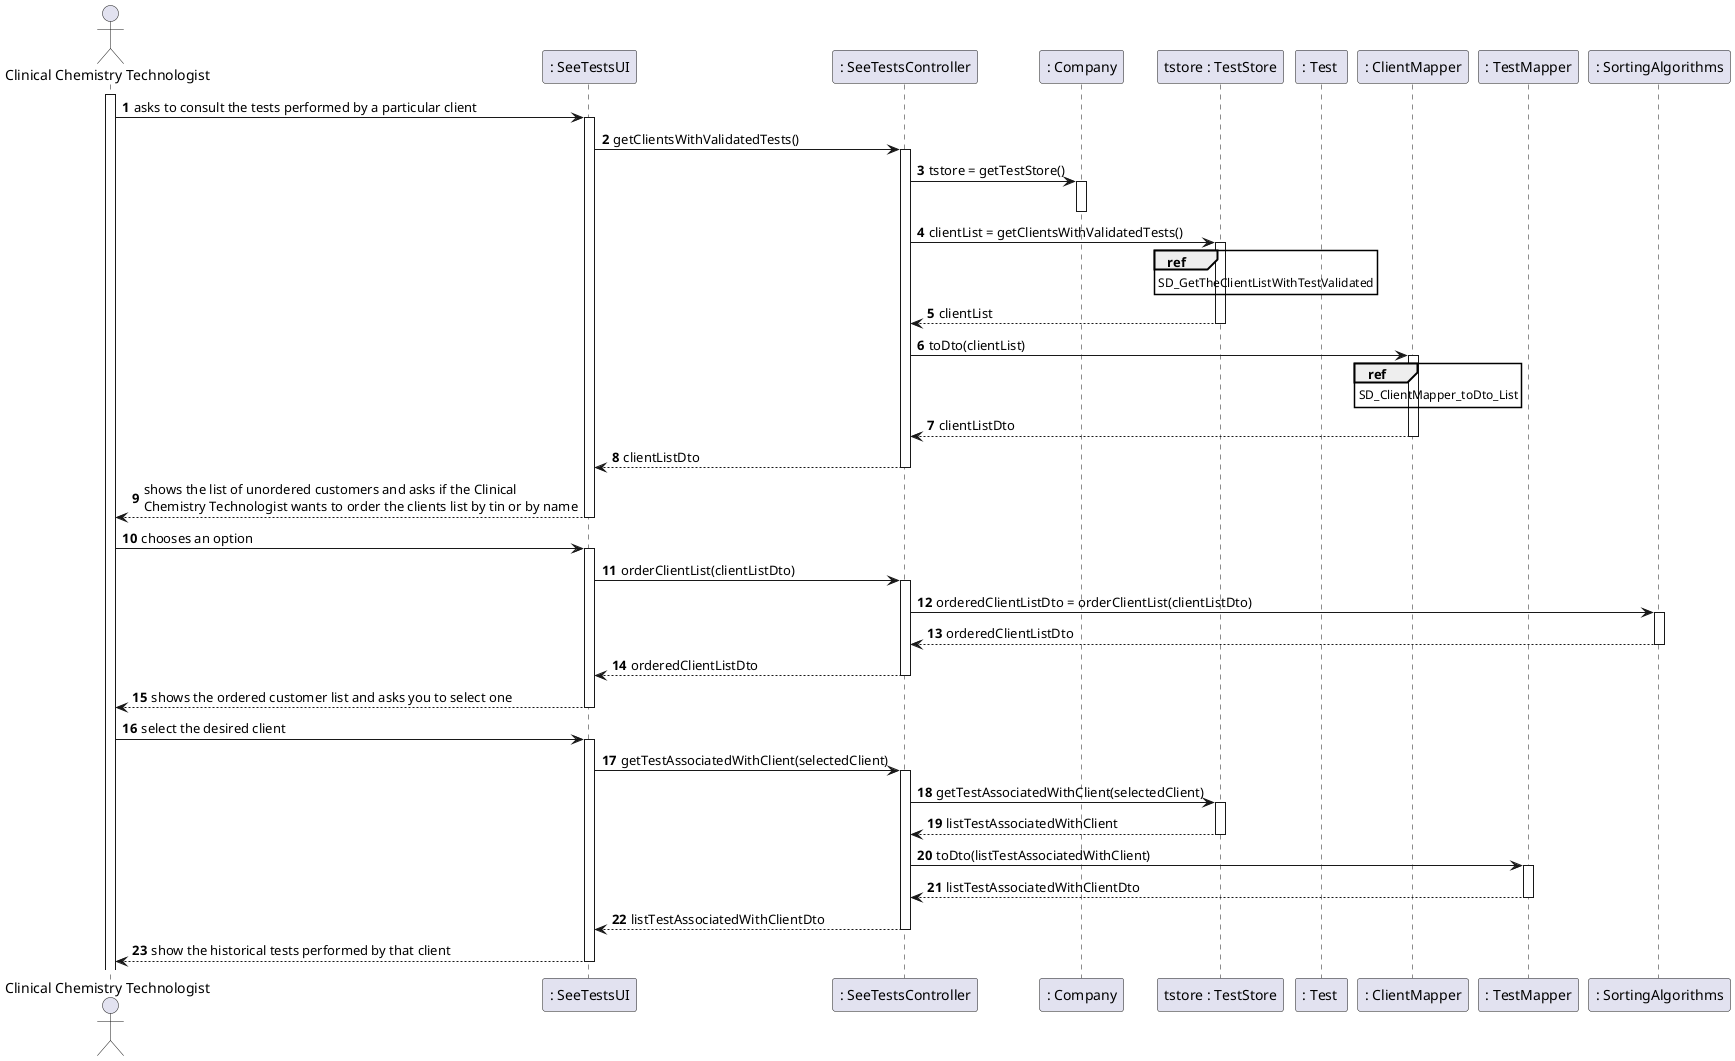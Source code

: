 @startuml
'https://plantuml.com/sequence-diagram

autonumber
actor "Clinical Chemistry Technologist" as CCT

participant ": SeeTestsUI" as UI
participant ": SeeTestsController" as CONTROLLER
participant ": Company" as COMPANY
participant "tstore : TestStore" as TESTSTORE
participant ": Test " as TEST
participant ": ClientMapper" as CLIENTMAPPER
participant ": TestMapper" as TESTMAPPER
participant ": SortingAlgorithms" as ALGORITHM
activate CCT
CCT -> UI : asks to consult the tests performed by a particular client
activate UI
UI->CONTROLLER : getClientsWithValidatedTests()
activate CONTROLLER
CONTROLLER->COMPANY : tstore = getTestStore()
activate COMPANY
deactivate COMPANY
CONTROLLER->TESTSTORE : clientList = getClientsWithValidatedTests()
activate TESTSTORE
ref over TESTSTORE
SD_GetTheClientListWithTestValidated
end ref
TESTSTORE-->CONTROLLER : clientList
deactivate TESTSTORE
CONTROLLER->CLIENTMAPPER : toDto(clientList)
activate CLIENTMAPPER
ref over CLIENTMAPPER
SD_ClientMapper_toDto_List
end ref
CLIENTMAPPER-->CONTROLLER : clientListDto
deactivate CLIENTMAPPER
deactivate TESTSTORE
CONTROLLER-->UI : clientListDto
deactivate CONTROLLER
UI --> CCT : shows the list of unordered customers and asks if the Clinical \nChemistry Technologist wants to order the clients list by tin or by name
deactivate UI

CCT -> UI : chooses an option
activate UI
UI->CONTROLLER : orderClientList(clientListDto)
activate CONTROLLER
CONTROLLER->ALGORITHM : orderedClientListDto = orderClientList(clientListDto)
activate ALGORITHM
ALGORITHM-->CONTROLLER : orderedClientListDto
deactivate ALGORITHM
deactivate CLIENTMAPPER
CONTROLLER-->UI : orderedClientListDto
deactivate CONTROLLER
UI--> CCT : shows the ordered customer list and asks you to select one
deactivate UI
CCT -> UI : select the desired client
activate UI
UI->CONTROLLER : getTestAssociatedWithClient(selectedClient)
activate CONTROLLER
CONTROLLER->TESTSTORE : getTestAssociatedWithClient(selectedClient)
activate TESTSTORE
TESTSTORE-->CONTROLLER : listTestAssociatedWithClient
deactivate TESTSTORE
CONTROLLER->TESTMAPPER : toDto(listTestAssociatedWithClient)
activate TESTMAPPER
TESTMAPPER-->CONTROLLER : listTestAssociatedWithClientDto
deactivate TESTMAPPER
CONTROLLER-->UI : listTestAssociatedWithClientDto
deactivate CONTROLLER
UI --> CCT : show the historical tests performed by that client
deactivate UI


@enduml
